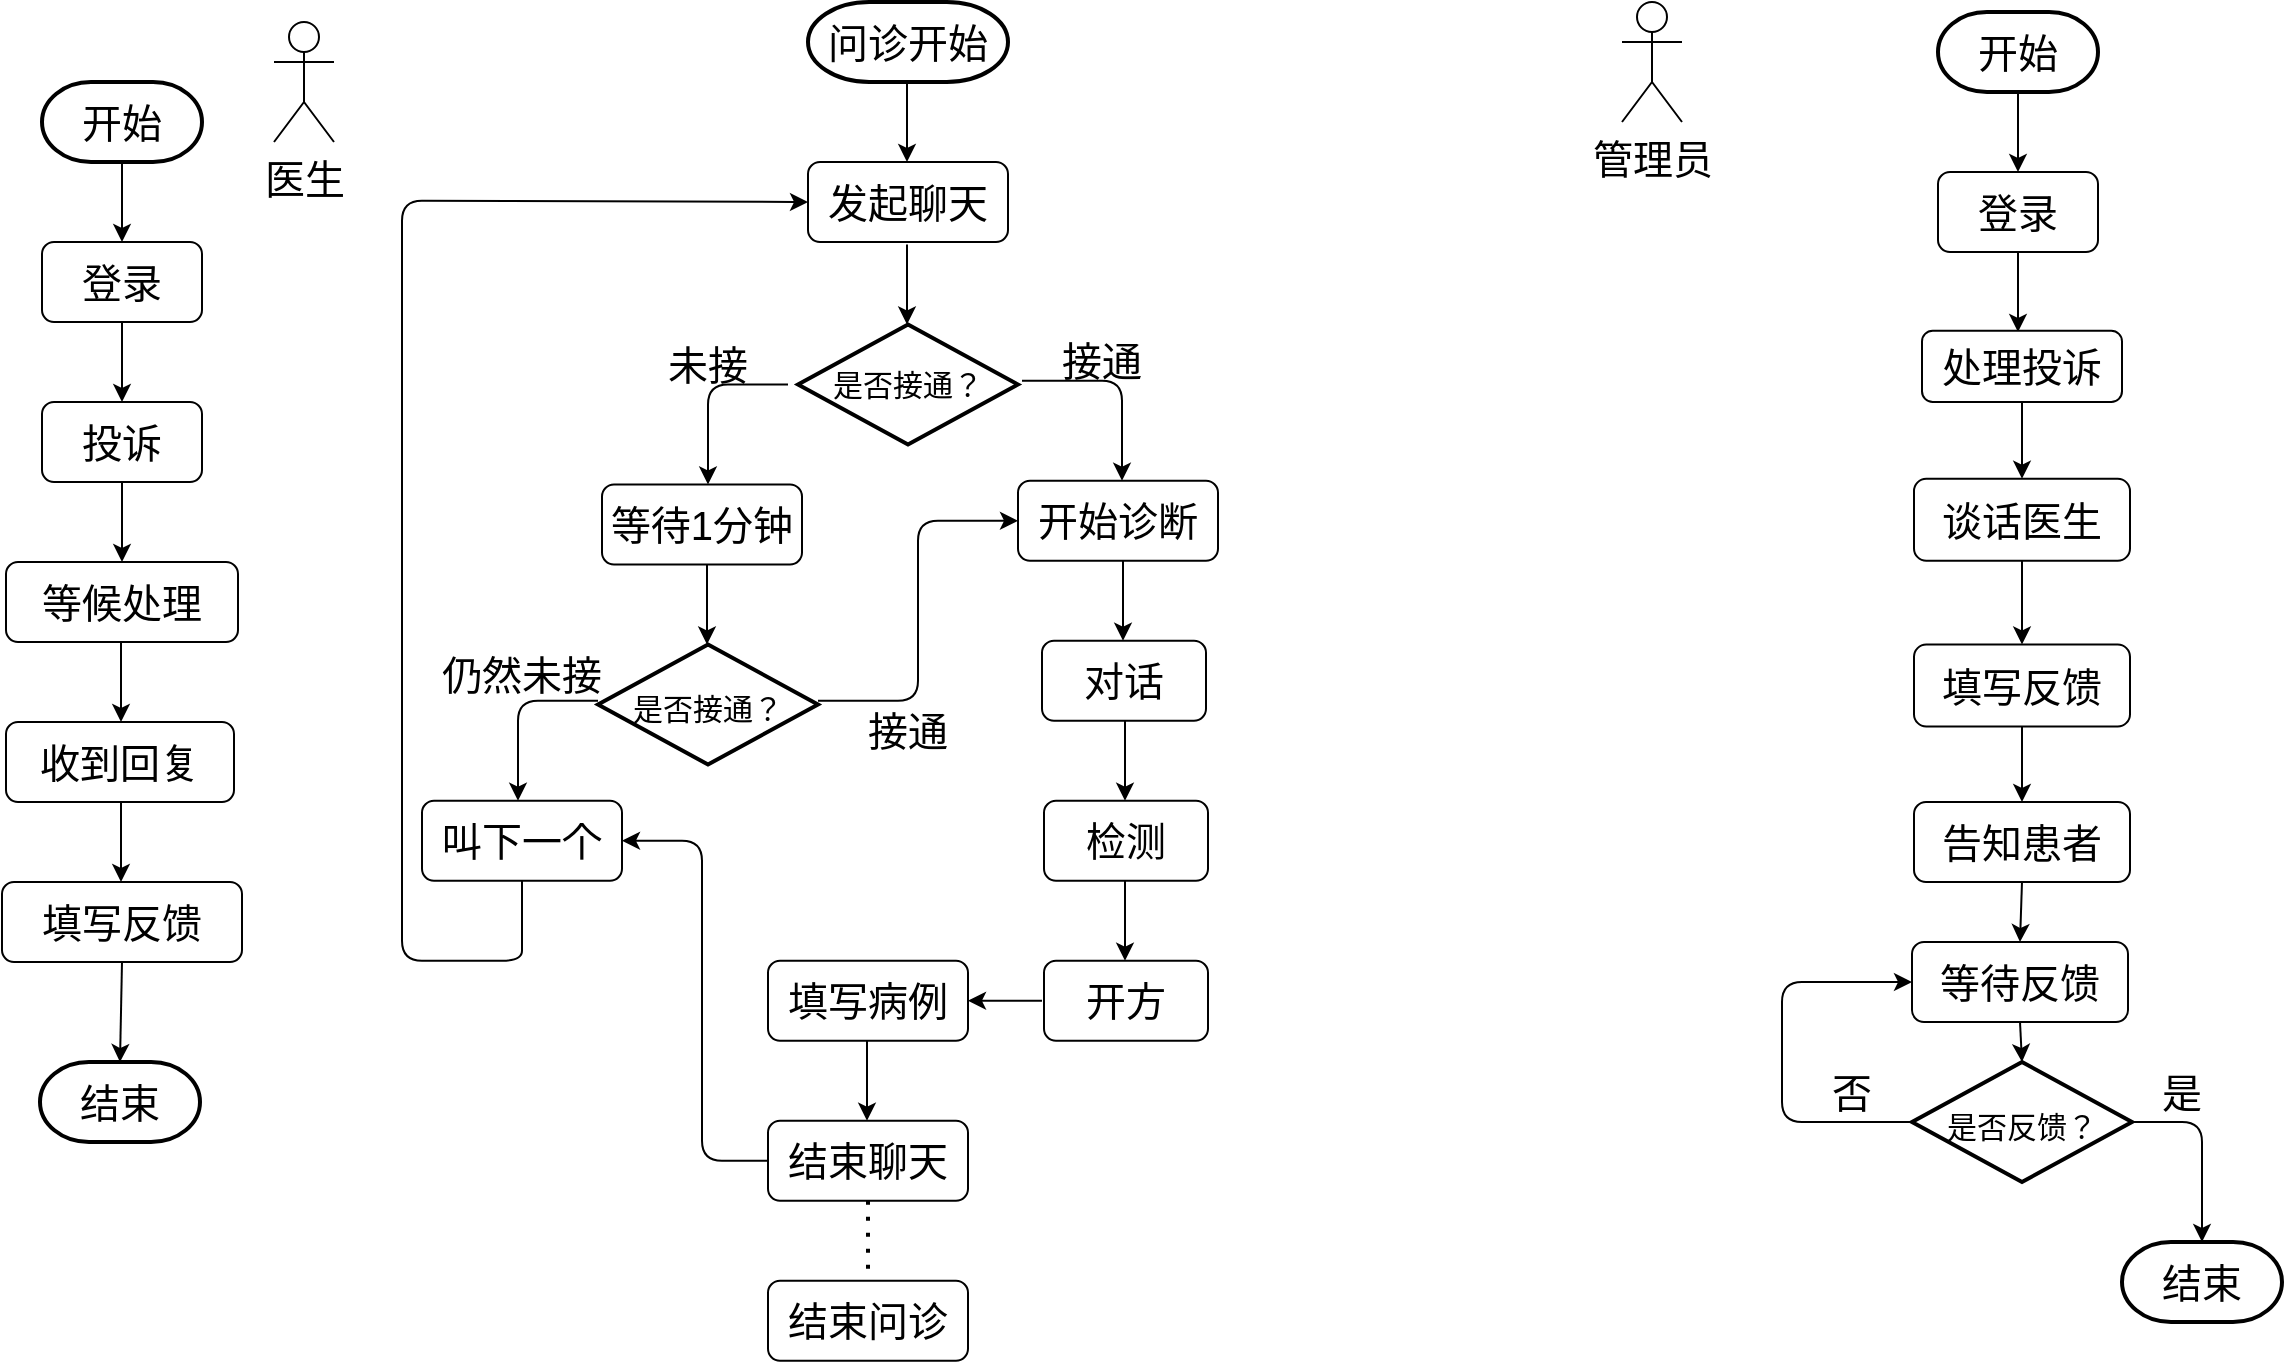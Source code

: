 <mxfile>
    <diagram id="X5SzS_FeevJv-DkIXQUU" name="第 1 页">
        <mxGraphModel dx="1514" dy="947" grid="1" gridSize="10" guides="1" tooltips="1" connect="1" arrows="1" fold="1" page="1" pageScale="1" pageWidth="827" pageHeight="1169" math="0" shadow="0">
            <root>
                <mxCell id="0"/>
                <mxCell id="1" parent="0"/>
                <mxCell id="39" value="开始" style="strokeWidth=2;html=1;shape=mxgraph.flowchart.terminator;whiteSpace=wrap;fontSize=20;" parent="1" vertex="1">
                    <mxGeometry x="80" y="60" width="80" height="40" as="geometry"/>
                </mxCell>
                <mxCell id="40" value="结束" style="strokeWidth=2;html=1;shape=mxgraph.flowchart.terminator;whiteSpace=wrap;fontSize=20;" parent="1" vertex="1">
                    <mxGeometry x="79" y="550" width="80" height="40" as="geometry"/>
                </mxCell>
                <mxCell id="41" value="" style="endArrow=classic;html=1;fontSize=20;exitX=0.5;exitY=1;exitDx=0;exitDy=0;exitPerimeter=0;" parent="1" source="39" edge="1">
                    <mxGeometry width="50" height="50" relative="1" as="geometry">
                        <mxPoint x="90" y="280" as="sourcePoint"/>
                        <mxPoint x="120" y="140" as="targetPoint"/>
                    </mxGeometry>
                </mxCell>
                <mxCell id="42" value="登录" style="rounded=1;whiteSpace=wrap;html=1;fontSize=20;" parent="1" vertex="1">
                    <mxGeometry x="80" y="140" width="80" height="40" as="geometry"/>
                </mxCell>
                <mxCell id="43" value="" style="endArrow=classic;html=1;fontSize=20;exitX=0.5;exitY=1;exitDx=0;exitDy=0;" parent="1" source="42" edge="1">
                    <mxGeometry width="50" height="50" relative="1" as="geometry">
                        <mxPoint x="90" y="280" as="sourcePoint"/>
                        <mxPoint x="120" y="220" as="targetPoint"/>
                    </mxGeometry>
                </mxCell>
                <mxCell id="44" value="投诉" style="rounded=1;whiteSpace=wrap;html=1;fontSize=20;" parent="1" vertex="1">
                    <mxGeometry x="80" y="220" width="80" height="40" as="geometry"/>
                </mxCell>
                <mxCell id="45" value="" style="endArrow=classic;html=1;fontSize=20;exitX=0.5;exitY=1;exitDx=0;exitDy=0;" parent="1" source="44" edge="1">
                    <mxGeometry width="50" height="50" relative="1" as="geometry">
                        <mxPoint x="90" y="280" as="sourcePoint"/>
                        <mxPoint x="120" y="300" as="targetPoint"/>
                    </mxGeometry>
                </mxCell>
                <mxCell id="46" value="等候处理" style="rounded=1;whiteSpace=wrap;html=1;fontSize=20;" parent="1" vertex="1">
                    <mxGeometry x="62" y="300" width="116" height="40" as="geometry"/>
                </mxCell>
                <mxCell id="47" value="" style="endArrow=classic;html=1;fontSize=20;exitX=0.5;exitY=1;exitDx=0;exitDy=0;" parent="1" edge="1">
                    <mxGeometry width="50" height="50" relative="1" as="geometry">
                        <mxPoint x="119.5" y="340" as="sourcePoint"/>
                        <mxPoint x="119.5" y="380" as="targetPoint"/>
                    </mxGeometry>
                </mxCell>
                <mxCell id="48" value="收到回复" style="rounded=1;whiteSpace=wrap;html=1;fontSize=20;" parent="1" vertex="1">
                    <mxGeometry x="62" y="380" width="114" height="40" as="geometry"/>
                </mxCell>
                <mxCell id="49" value="" style="endArrow=classic;html=1;fontSize=20;exitX=0.5;exitY=1;exitDx=0;exitDy=0;exitPerimeter=0;" parent="1" edge="1">
                    <mxGeometry width="50" height="50" relative="1" as="geometry">
                        <mxPoint x="119.5" y="420" as="sourcePoint"/>
                        <mxPoint x="119.5" y="460" as="targetPoint"/>
                    </mxGeometry>
                </mxCell>
                <mxCell id="59" value="&lt;font style=&quot;font-size: 20px;&quot;&gt;医生&lt;/font&gt;" style="shape=umlActor;verticalLabelPosition=bottom;verticalAlign=top;html=1;outlineConnect=0;" parent="1" vertex="1">
                    <mxGeometry x="196" y="30" width="30" height="60" as="geometry"/>
                </mxCell>
                <mxCell id="130" value="问诊开始" style="strokeWidth=2;html=1;shape=mxgraph.flowchart.terminator;whiteSpace=wrap;fontSize=20;" parent="1" vertex="1">
                    <mxGeometry x="463" y="20.0" width="100" height="40" as="geometry"/>
                </mxCell>
                <mxCell id="131" value="" style="endArrow=classic;html=1;fontSize=20;exitX=0.5;exitY=1;exitDx=0;exitDy=0;exitPerimeter=0;" parent="1" edge="1">
                    <mxGeometry width="50" height="50" relative="1" as="geometry">
                        <mxPoint x="512.5" y="60" as="sourcePoint"/>
                        <mxPoint x="512.5" y="100" as="targetPoint"/>
                    </mxGeometry>
                </mxCell>
                <mxCell id="132" value="发起聊天" style="rounded=1;whiteSpace=wrap;html=1;fontSize=20;" parent="1" vertex="1">
                    <mxGeometry x="463" y="100" width="100" height="40" as="geometry"/>
                </mxCell>
                <mxCell id="133" value="" style="endArrow=classic;html=1;fontSize=20;exitX=0.5;exitY=1;exitDx=0;exitDy=0;" parent="1" edge="1">
                    <mxGeometry width="50" height="50" relative="1" as="geometry">
                        <mxPoint x="512.5" y="141.25" as="sourcePoint"/>
                        <mxPoint x="512.5" y="181.25" as="targetPoint"/>
                    </mxGeometry>
                </mxCell>
                <mxCell id="134" value="是否接通？" style="strokeWidth=2;html=1;shape=mxgraph.flowchart.decision;whiteSpace=wrap;fontSize=15;" parent="1" vertex="1">
                    <mxGeometry x="458" y="181.25" width="110" height="60" as="geometry"/>
                </mxCell>
                <mxCell id="135" value="" style="endArrow=classic;html=1;fontSize=20;" parent="1" edge="1">
                    <mxGeometry width="50" height="50" relative="1" as="geometry">
                        <mxPoint x="453" y="211.25" as="sourcePoint"/>
                        <mxPoint x="413" y="261.25" as="targetPoint"/>
                        <Array as="points">
                            <mxPoint x="413" y="211.25"/>
                        </Array>
                    </mxGeometry>
                </mxCell>
                <mxCell id="136" value="未接" style="text;html=1;strokeColor=none;fillColor=none;align=center;verticalAlign=middle;whiteSpace=wrap;rounded=0;fontSize=20;" parent="1" vertex="1">
                    <mxGeometry x="383" y="186.25" width="60" height="30" as="geometry"/>
                </mxCell>
                <mxCell id="137" value="等待1分钟" style="rounded=1;whiteSpace=wrap;html=1;fontSize=20;" parent="1" vertex="1">
                    <mxGeometry x="360" y="261.25" width="100" height="40" as="geometry"/>
                </mxCell>
                <mxCell id="138" value="" style="endArrow=classic;html=1;fontSize=20;" parent="1" edge="1">
                    <mxGeometry width="50" height="50" relative="1" as="geometry">
                        <mxPoint x="570" y="209.37" as="sourcePoint"/>
                        <mxPoint x="620" y="259.37" as="targetPoint"/>
                        <Array as="points">
                            <mxPoint x="620" y="209.37"/>
                        </Array>
                    </mxGeometry>
                </mxCell>
                <mxCell id="139" value="接通" style="text;html=1;strokeColor=none;fillColor=none;align=center;verticalAlign=middle;whiteSpace=wrap;rounded=0;fontSize=20;" parent="1" vertex="1">
                    <mxGeometry x="580" y="184.37" width="60" height="30" as="geometry"/>
                </mxCell>
                <mxCell id="140" value="开始诊断" style="rounded=1;whiteSpace=wrap;html=1;fontSize=20;" parent="1" vertex="1">
                    <mxGeometry x="568" y="259.37" width="100" height="40" as="geometry"/>
                </mxCell>
                <mxCell id="141" value="" style="endArrow=classic;html=1;fontSize=20;exitX=0.5;exitY=1;exitDx=0;exitDy=0;" parent="1" edge="1">
                    <mxGeometry width="50" height="50" relative="1" as="geometry">
                        <mxPoint x="412.5" y="301.25" as="sourcePoint"/>
                        <mxPoint x="412.5" y="341.25" as="targetPoint"/>
                    </mxGeometry>
                </mxCell>
                <mxCell id="142" value="&lt;span style=&quot;font-size: 15px;&quot;&gt;是否接通？&lt;/span&gt;" style="strokeWidth=2;html=1;shape=mxgraph.flowchart.decision;whiteSpace=wrap;fontSize=20;" parent="1" vertex="1">
                    <mxGeometry x="358" y="341.25" width="110" height="60" as="geometry"/>
                </mxCell>
                <mxCell id="143" value="" style="endArrow=classic;html=1;fontSize=20;" parent="1" edge="1">
                    <mxGeometry width="50" height="50" relative="1" as="geometry">
                        <mxPoint x="358" y="369.37" as="sourcePoint"/>
                        <mxPoint x="318" y="419.37" as="targetPoint"/>
                        <Array as="points">
                            <mxPoint x="318" y="369.37"/>
                        </Array>
                    </mxGeometry>
                </mxCell>
                <mxCell id="144" value="仍然未接" style="text;html=1;strokeColor=none;fillColor=none;align=center;verticalAlign=middle;whiteSpace=wrap;rounded=0;fontSize=20;" parent="1" vertex="1">
                    <mxGeometry x="270" y="341.25" width="100" height="30" as="geometry"/>
                </mxCell>
                <mxCell id="145" value="叫下一个" style="rounded=1;whiteSpace=wrap;html=1;fontSize=20;" parent="1" vertex="1">
                    <mxGeometry x="270" y="419.37" width="100" height="40" as="geometry"/>
                </mxCell>
                <mxCell id="146" value="" style="endArrow=classic;html=1;fontSize=20;exitX=0.5;exitY=1;exitDx=0;exitDy=0;entryX=0;entryY=0.5;entryDx=0;entryDy=0;" parent="1" source="145" target="132" edge="1">
                    <mxGeometry width="50" height="50" relative="1" as="geometry">
                        <mxPoint x="510" y="279.37" as="sourcePoint"/>
                        <mxPoint x="560" y="229.37" as="targetPoint"/>
                        <Array as="points">
                            <mxPoint x="320" y="479.37"/>
                            <mxPoint x="320" y="499.37"/>
                            <mxPoint x="260" y="499.37"/>
                            <mxPoint x="260" y="119.37"/>
                        </Array>
                    </mxGeometry>
                </mxCell>
                <mxCell id="147" value="" style="endArrow=classic;html=1;fontSize=20;entryX=0;entryY=0.5;entryDx=0;entryDy=0;" parent="1" target="140" edge="1">
                    <mxGeometry width="50" height="50" relative="1" as="geometry">
                        <mxPoint x="468" y="369.37" as="sourcePoint"/>
                        <mxPoint x="518" y="419.37" as="targetPoint"/>
                        <Array as="points">
                            <mxPoint x="518" y="369.37"/>
                            <mxPoint x="518" y="279.37"/>
                        </Array>
                    </mxGeometry>
                </mxCell>
                <mxCell id="148" value="接通" style="text;html=1;strokeColor=none;fillColor=none;align=center;verticalAlign=middle;whiteSpace=wrap;rounded=0;fontSize=20;" parent="1" vertex="1">
                    <mxGeometry x="483" y="369.37" width="60" height="30" as="geometry"/>
                </mxCell>
                <mxCell id="149" value="对话" style="rounded=1;whiteSpace=wrap;html=1;fontSize=20;" parent="1" vertex="1">
                    <mxGeometry x="580" y="339.37" width="82" height="40" as="geometry"/>
                </mxCell>
                <mxCell id="150" value="检测" style="rounded=1;whiteSpace=wrap;html=1;fontSize=20;" parent="1" vertex="1">
                    <mxGeometry x="581" y="419.37" width="82" height="40" as="geometry"/>
                </mxCell>
                <mxCell id="151" value="开方" style="rounded=1;whiteSpace=wrap;html=1;fontSize=20;" parent="1" vertex="1">
                    <mxGeometry x="581" y="499.37" width="82" height="40" as="geometry"/>
                </mxCell>
                <mxCell id="152" value="" style="endArrow=classic;html=1;fontSize=20;exitX=0.5;exitY=1;exitDx=0;exitDy=0;exitPerimeter=0;" parent="1" edge="1">
                    <mxGeometry width="50" height="50" relative="1" as="geometry">
                        <mxPoint x="620.5" y="299.37" as="sourcePoint"/>
                        <mxPoint x="620.5" y="339.37" as="targetPoint"/>
                    </mxGeometry>
                </mxCell>
                <mxCell id="153" value="" style="endArrow=classic;html=1;fontSize=20;exitX=0.5;exitY=1;exitDx=0;exitDy=0;exitPerimeter=0;" parent="1" edge="1">
                    <mxGeometry width="50" height="50" relative="1" as="geometry">
                        <mxPoint x="621.5" y="379.37" as="sourcePoint"/>
                        <mxPoint x="621.5" y="419.37" as="targetPoint"/>
                    </mxGeometry>
                </mxCell>
                <mxCell id="154" value="" style="endArrow=classic;html=1;fontSize=20;exitX=0.5;exitY=1;exitDx=0;exitDy=0;exitPerimeter=0;" parent="1" edge="1">
                    <mxGeometry width="50" height="50" relative="1" as="geometry">
                        <mxPoint x="621.5" y="459.37" as="sourcePoint"/>
                        <mxPoint x="621.5" y="499.37" as="targetPoint"/>
                    </mxGeometry>
                </mxCell>
                <mxCell id="155" value="" style="endArrow=classic;html=1;fontSize=20;entryX=1;entryY=0.5;entryDx=0;entryDy=0;" parent="1" target="156" edge="1">
                    <mxGeometry width="50" height="50" relative="1" as="geometry">
                        <mxPoint x="580" y="519.37" as="sourcePoint"/>
                        <mxPoint x="510" y="519.37" as="targetPoint"/>
                    </mxGeometry>
                </mxCell>
                <mxCell id="156" value="填写病例" style="rounded=1;whiteSpace=wrap;html=1;fontSize=20;" parent="1" vertex="1">
                    <mxGeometry x="443" y="499.37" width="100" height="40" as="geometry"/>
                </mxCell>
                <mxCell id="157" value="" style="endArrow=classic;html=1;fontSize=20;exitX=0.5;exitY=1;exitDx=0;exitDy=0;exitPerimeter=0;" parent="1" edge="1">
                    <mxGeometry width="50" height="50" relative="1" as="geometry">
                        <mxPoint x="492.5" y="539.37" as="sourcePoint"/>
                        <mxPoint x="492.5" y="579.37" as="targetPoint"/>
                    </mxGeometry>
                </mxCell>
                <mxCell id="158" value="" style="endArrow=classic;html=1;fontSize=20;exitX=0;exitY=0.5;exitDx=0;exitDy=0;entryX=1;entryY=0.5;entryDx=0;entryDy=0;" parent="1" source="159" target="145" edge="1">
                    <mxGeometry width="50" height="50" relative="1" as="geometry">
                        <mxPoint x="590" y="569.37" as="sourcePoint"/>
                        <mxPoint x="590" y="609.37" as="targetPoint"/>
                        <Array as="points">
                            <mxPoint x="410" y="599.37"/>
                            <mxPoint x="410" y="439.37"/>
                        </Array>
                    </mxGeometry>
                </mxCell>
                <mxCell id="159" value="结束聊天" style="rounded=1;whiteSpace=wrap;html=1;fontSize=20;" parent="1" vertex="1">
                    <mxGeometry x="443" y="579.37" width="100" height="40" as="geometry"/>
                </mxCell>
                <mxCell id="160" value="结束问诊" style="rounded=1;whiteSpace=wrap;html=1;fontSize=20;" parent="1" vertex="1">
                    <mxGeometry x="443" y="659.37" width="100" height="40" as="geometry"/>
                </mxCell>
                <mxCell id="161" value="" style="endArrow=none;dashed=1;html=1;dashPattern=1 3;strokeWidth=2;fontSize=20;exitX=0.5;exitY=1;exitDx=0;exitDy=0;entryX=0.5;entryY=0;entryDx=0;entryDy=0;" parent="1" source="159" target="160" edge="1">
                    <mxGeometry width="50" height="50" relative="1" as="geometry">
                        <mxPoint x="480" y="599.37" as="sourcePoint"/>
                        <mxPoint x="530" y="549.37" as="targetPoint"/>
                    </mxGeometry>
                </mxCell>
                <mxCell id="162" value="&lt;font style=&quot;font-size: 20px;&quot;&gt;管理员&lt;/font&gt;" style="shape=umlActor;verticalLabelPosition=bottom;verticalAlign=top;html=1;outlineConnect=0;" parent="1" vertex="1">
                    <mxGeometry x="870" y="20" width="30" height="60" as="geometry"/>
                </mxCell>
                <mxCell id="163" value="开始" style="strokeWidth=2;html=1;shape=mxgraph.flowchart.terminator;whiteSpace=wrap;fontSize=20;" parent="1" vertex="1">
                    <mxGeometry x="1028" y="25.0" width="80" height="40" as="geometry"/>
                </mxCell>
                <mxCell id="164" value="结束" style="strokeWidth=2;html=1;shape=mxgraph.flowchart.terminator;whiteSpace=wrap;fontSize=20;" parent="1" vertex="1">
                    <mxGeometry x="1120" y="640" width="80" height="40" as="geometry"/>
                </mxCell>
                <mxCell id="165" value="" style="endArrow=classic;html=1;fontSize=20;exitX=0.5;exitY=1;exitDx=0;exitDy=0;exitPerimeter=0;" parent="1" source="163" edge="1">
                    <mxGeometry width="50" height="50" relative="1" as="geometry">
                        <mxPoint x="1038" y="245" as="sourcePoint"/>
                        <mxPoint x="1068" y="105" as="targetPoint"/>
                    </mxGeometry>
                </mxCell>
                <mxCell id="166" value="登录" style="rounded=1;whiteSpace=wrap;html=1;fontSize=20;" parent="1" vertex="1">
                    <mxGeometry x="1028" y="105" width="80" height="40" as="geometry"/>
                </mxCell>
                <mxCell id="167" value="" style="endArrow=classic;html=1;fontSize=20;exitX=0.5;exitY=1;exitDx=0;exitDy=0;" parent="1" source="166" edge="1">
                    <mxGeometry width="50" height="50" relative="1" as="geometry">
                        <mxPoint x="1038" y="245" as="sourcePoint"/>
                        <mxPoint x="1068" y="185" as="targetPoint"/>
                    </mxGeometry>
                </mxCell>
                <mxCell id="193" style="edgeStyle=none;html=1;exitX=0.5;exitY=1;exitDx=0;exitDy=0;entryX=0.5;entryY=0;entryDx=0;entryDy=0;" edge="1" parent="1" source="168" target="188">
                    <mxGeometry relative="1" as="geometry"/>
                </mxCell>
                <mxCell id="168" value="处理投诉" style="rounded=1;whiteSpace=wrap;html=1;fontSize=20;" parent="1" vertex="1">
                    <mxGeometry x="1020" y="184.37" width="100" height="35.63" as="geometry"/>
                </mxCell>
                <mxCell id="186" value="填写反馈" style="rounded=1;whiteSpace=wrap;html=1;fontSize=20;" vertex="1" parent="1">
                    <mxGeometry x="60" y="460" width="120" height="40" as="geometry"/>
                </mxCell>
                <mxCell id="187" value="" style="endArrow=classic;html=1;exitX=0.5;exitY=1;exitDx=0;exitDy=0;entryX=0.5;entryY=0;entryDx=0;entryDy=0;entryPerimeter=0;" edge="1" parent="1" source="186" target="40">
                    <mxGeometry width="50" height="50" relative="1" as="geometry">
                        <mxPoint x="316" y="290" as="sourcePoint"/>
                        <mxPoint x="316" y="350" as="targetPoint"/>
                    </mxGeometry>
                </mxCell>
                <mxCell id="194" style="edgeStyle=none;html=1;exitX=0.5;exitY=1;exitDx=0;exitDy=0;entryX=0.5;entryY=0;entryDx=0;entryDy=0;" edge="1" parent="1" source="188" target="189">
                    <mxGeometry relative="1" as="geometry"/>
                </mxCell>
                <mxCell id="188" value="&lt;span style=&quot;font-size: 20px;&quot;&gt;谈话医生&lt;/span&gt;" style="rounded=1;whiteSpace=wrap;html=1;" vertex="1" parent="1">
                    <mxGeometry x="1016" y="258.37" width="108" height="41" as="geometry"/>
                </mxCell>
                <mxCell id="196" style="edgeStyle=none;html=1;exitX=0.5;exitY=1;exitDx=0;exitDy=0;entryX=0.5;entryY=0;entryDx=0;entryDy=0;" edge="1" parent="1" source="189" target="190">
                    <mxGeometry relative="1" as="geometry"/>
                </mxCell>
                <mxCell id="189" value="&lt;span style=&quot;font-size: 20px;&quot;&gt;填写反馈&lt;/span&gt;" style="rounded=1;whiteSpace=wrap;html=1;" vertex="1" parent="1">
                    <mxGeometry x="1016" y="341.25" width="108" height="41" as="geometry"/>
                </mxCell>
                <mxCell id="198" style="edgeStyle=none;html=1;exitX=0.5;exitY=1;exitDx=0;exitDy=0;entryX=0.5;entryY=0;entryDx=0;entryDy=0;" edge="1" parent="1" source="190" target="197">
                    <mxGeometry relative="1" as="geometry"/>
                </mxCell>
                <mxCell id="190" value="&lt;span style=&quot;font-size: 20px;&quot;&gt;告知患者&lt;/span&gt;" style="rounded=1;whiteSpace=wrap;html=1;" vertex="1" parent="1">
                    <mxGeometry x="1016" y="420" width="108" height="40" as="geometry"/>
                </mxCell>
                <mxCell id="200" style="edgeStyle=none;html=1;exitX=0;exitY=0.5;exitDx=0;exitDy=0;exitPerimeter=0;entryX=0;entryY=0.5;entryDx=0;entryDy=0;" edge="1" parent="1" source="191" target="197">
                    <mxGeometry relative="1" as="geometry">
                        <Array as="points">
                            <mxPoint x="950" y="580"/>
                            <mxPoint x="950" y="550"/>
                            <mxPoint x="950" y="510"/>
                        </Array>
                    </mxGeometry>
                </mxCell>
                <mxCell id="201" style="edgeStyle=none;html=1;exitX=1;exitY=0.5;exitDx=0;exitDy=0;exitPerimeter=0;entryX=0.5;entryY=0;entryDx=0;entryDy=0;entryPerimeter=0;" edge="1" parent="1" source="191" target="164">
                    <mxGeometry relative="1" as="geometry">
                        <mxPoint x="1150" y="580" as="targetPoint"/>
                        <Array as="points">
                            <mxPoint x="1160" y="580"/>
                            <mxPoint x="1160" y="620"/>
                        </Array>
                    </mxGeometry>
                </mxCell>
                <mxCell id="191" value="&lt;span style=&quot;font-size: 15px;&quot;&gt;是否反馈？&lt;/span&gt;" style="strokeWidth=2;html=1;shape=mxgraph.flowchart.decision;whiteSpace=wrap;fontSize=20;" vertex="1" parent="1">
                    <mxGeometry x="1015" y="550" width="110" height="60" as="geometry"/>
                </mxCell>
                <mxCell id="199" style="edgeStyle=none;html=1;exitX=0.5;exitY=1;exitDx=0;exitDy=0;entryX=0.5;entryY=0;entryDx=0;entryDy=0;entryPerimeter=0;" edge="1" parent="1" source="197" target="191">
                    <mxGeometry relative="1" as="geometry"/>
                </mxCell>
                <mxCell id="197" value="&lt;span style=&quot;font-size: 20px;&quot;&gt;等待反馈&lt;/span&gt;" style="rounded=1;whiteSpace=wrap;html=1;" vertex="1" parent="1">
                    <mxGeometry x="1015" y="490" width="108" height="40" as="geometry"/>
                </mxCell>
                <mxCell id="202" value="是" style="text;html=1;strokeColor=none;fillColor=none;align=center;verticalAlign=middle;whiteSpace=wrap;rounded=0;fontSize=20;" vertex="1" parent="1">
                    <mxGeometry x="1120" y="550" width="60" height="30" as="geometry"/>
                </mxCell>
                <mxCell id="203" value="否" style="text;html=1;strokeColor=none;fillColor=none;align=center;verticalAlign=middle;whiteSpace=wrap;rounded=0;fontSize=20;" vertex="1" parent="1">
                    <mxGeometry x="955" y="550" width="60" height="30" as="geometry"/>
                </mxCell>
            </root>
        </mxGraphModel>
    </diagram>
</mxfile>